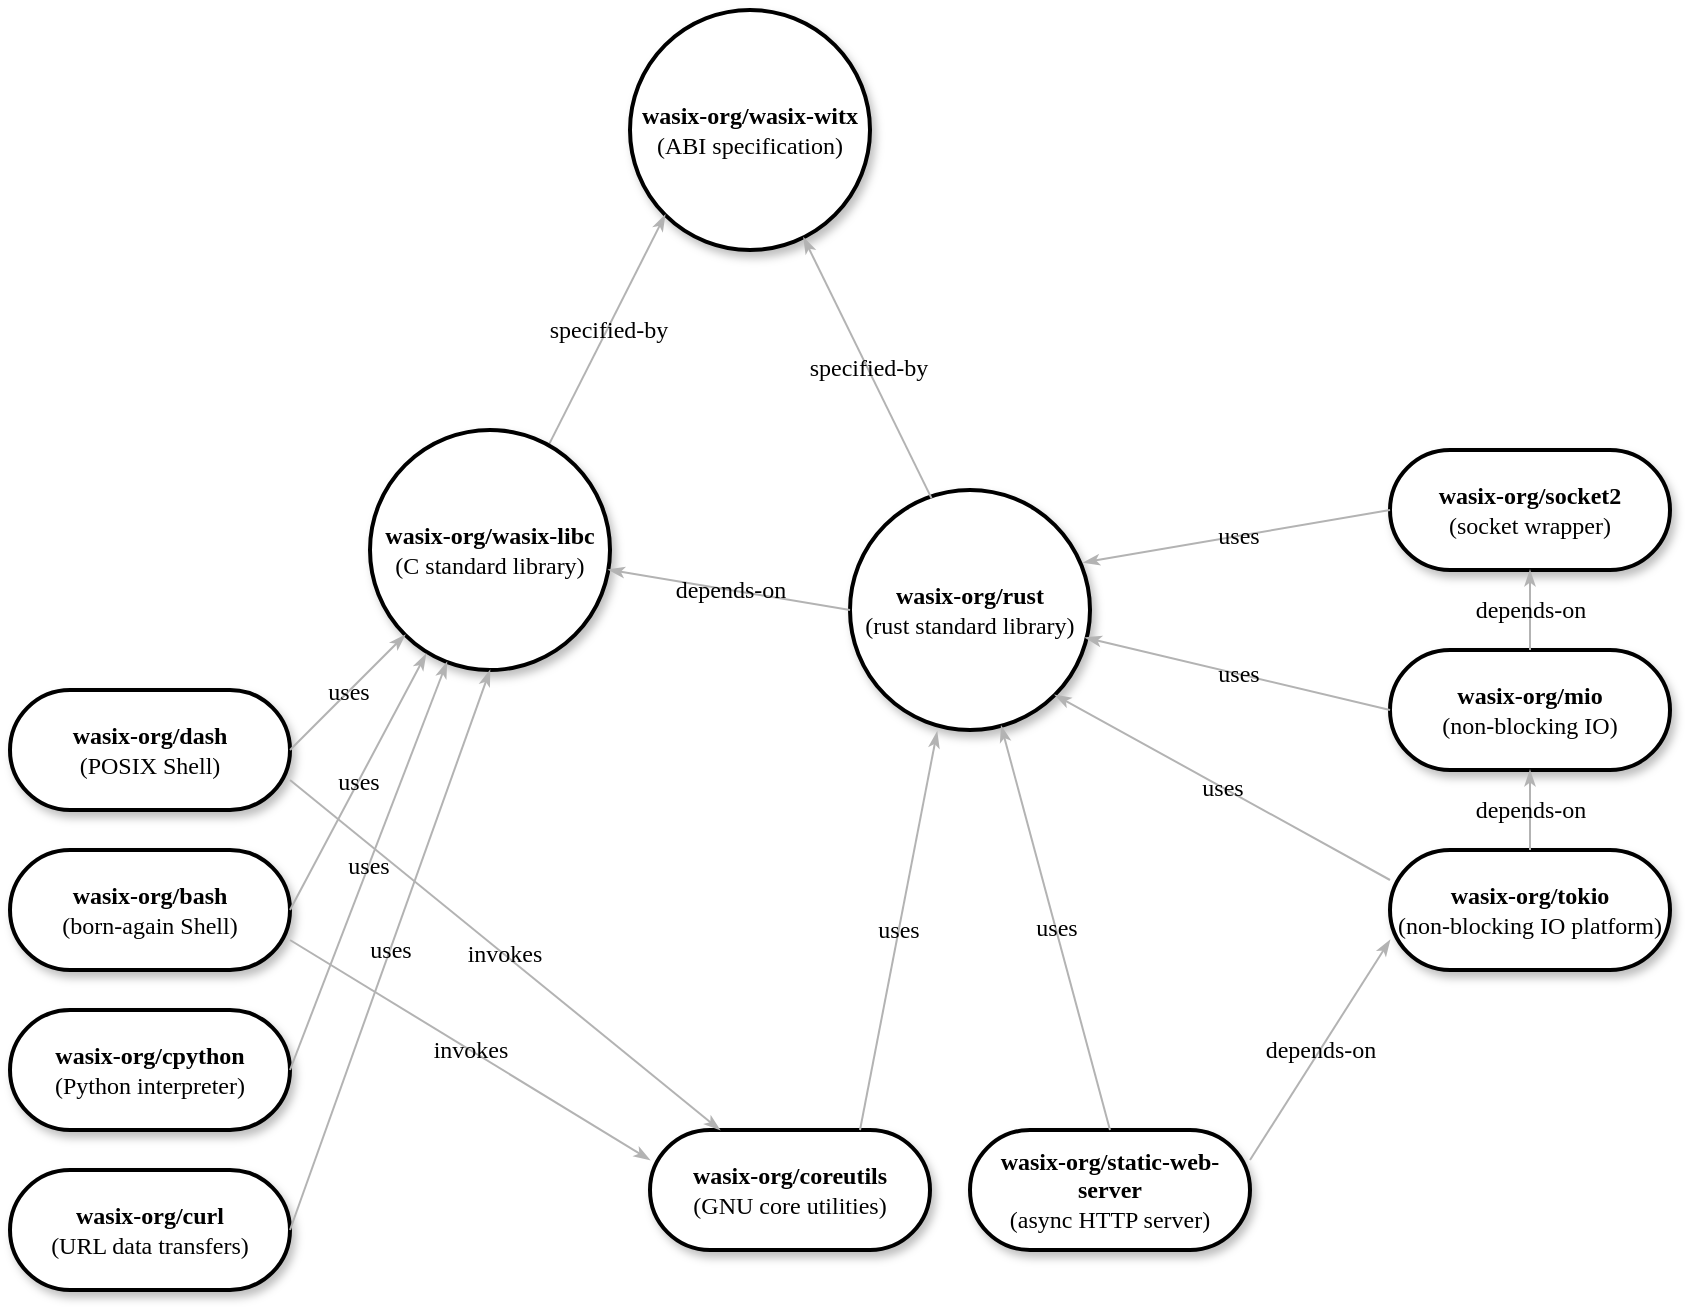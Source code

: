 <mxfile version="21.3.4" type="github">
  <diagram name="Page-1" id="ad52d381-51e7-2e0d-a935-2d0ddd2fd229">
    <mxGraphModel dx="1050" dy="541" grid="1" gridSize="10" guides="1" tooltips="1" connect="1" arrows="1" fold="1" page="1" pageScale="1" pageWidth="1100" pageHeight="850" background="none" math="0" shadow="0">
      <root>
        <mxCell id="0" />
        <mxCell id="1" parent="0" />
        <mxCell id="2c924340bb9dbf6c-4" value="&lt;b&gt;wasix-org/wasix-witx&lt;/b&gt;&lt;br&gt;(ABI specification)" style="ellipse;whiteSpace=wrap;html=1;rounded=1;shadow=1;comic=0;labelBackgroundColor=none;strokeWidth=2;fontFamily=Verdana;fontSize=12;align=center;" parent="1" vertex="1">
          <mxGeometry x="470" y="105" width="120" height="120" as="geometry" />
        </mxCell>
        <mxCell id="2c924340bb9dbf6c-33" value="specified-by" style="edgeStyle=none;rounded=1;html=1;labelBackgroundColor=none;startArrow=none;startFill=0;startSize=5;endArrow=classicThin;endFill=1;endSize=5;jettySize=auto;orthogonalLoop=1;strokeColor=#B3B3B3;strokeWidth=1;fontFamily=Verdana;fontSize=12;exitX=0.747;exitY=0.058;exitDx=0;exitDy=0;entryX=0;entryY=1;entryDx=0;entryDy=0;exitPerimeter=0;" parent="1" source="P7lKFxrB4OPsHLQeTu6b-1" target="2c924340bb9dbf6c-4" edge="1">
          <mxGeometry relative="1" as="geometry">
            <mxPoint x="360" y="225" as="targetPoint" />
          </mxGeometry>
        </mxCell>
        <mxCell id="P7lKFxrB4OPsHLQeTu6b-1" value="&lt;b&gt;wasix-org/wasix-libc&lt;/b&gt;&lt;br&gt;(C standard library)" style="ellipse;whiteSpace=wrap;html=1;rounded=1;shadow=1;comic=0;labelBackgroundColor=none;strokeWidth=2;fontFamily=Verdana;fontSize=12;align=center;" parent="1" vertex="1">
          <mxGeometry x="340" y="315" width="120" height="120" as="geometry" />
        </mxCell>
        <mxCell id="P7lKFxrB4OPsHLQeTu6b-2" value="&lt;b&gt;wasix-org/rust&lt;/b&gt;&lt;br&gt;(rust standard library)" style="ellipse;whiteSpace=wrap;html=1;rounded=1;shadow=1;comic=0;labelBackgroundColor=none;strokeWidth=2;fontFamily=Verdana;fontSize=12;align=center;" parent="1" vertex="1">
          <mxGeometry x="580" y="345" width="120" height="120" as="geometry" />
        </mxCell>
        <mxCell id="P7lKFxrB4OPsHLQeTu6b-3" value="depends-on" style="edgeStyle=none;rounded=1;html=1;labelBackgroundColor=none;startArrow=none;startFill=0;startSize=5;endArrow=classicThin;endFill=1;endSize=5;jettySize=auto;orthogonalLoop=1;strokeColor=#B3B3B3;strokeWidth=1;fontFamily=Verdana;fontSize=12;exitX=0;exitY=0.5;exitDx=0;exitDy=0;" parent="1" source="P7lKFxrB4OPsHLQeTu6b-2" target="P7lKFxrB4OPsHLQeTu6b-1" edge="1">
          <mxGeometry relative="1" as="geometry">
            <mxPoint x="502" y="186" as="sourcePoint" />
            <mxPoint x="578" y="303" as="targetPoint" />
          </mxGeometry>
        </mxCell>
        <mxCell id="P7lKFxrB4OPsHLQeTu6b-4" value="specified-by" style="edgeStyle=none;rounded=1;html=1;labelBackgroundColor=none;startArrow=none;startFill=0;startSize=5;endArrow=classicThin;endFill=1;endSize=5;jettySize=auto;orthogonalLoop=1;strokeColor=#B3B3B3;strokeWidth=1;fontFamily=Verdana;fontSize=12;exitX=0.34;exitY=0.035;exitDx=0;exitDy=0;entryX=0.723;entryY=0.948;entryDx=0;entryDy=0;exitPerimeter=0;entryPerimeter=0;" parent="1" source="P7lKFxrB4OPsHLQeTu6b-2" target="2c924340bb9dbf6c-4" edge="1">
          <mxGeometry relative="1" as="geometry">
            <mxPoint x="708" y="247" as="sourcePoint" />
            <mxPoint x="660" y="185" as="targetPoint" />
          </mxGeometry>
        </mxCell>
        <mxCell id="P7lKFxrB4OPsHLQeTu6b-5" value="&lt;b&gt;wasix-org/mio&lt;/b&gt;&lt;br&gt;(non-blocking IO)" style="whiteSpace=wrap;html=1;rounded=1;shadow=1;comic=0;labelBackgroundColor=none;strokeWidth=2;fontFamily=Verdana;fontSize=12;align=center;arcSize=50;" parent="1" vertex="1">
          <mxGeometry x="850" y="425" width="140" height="60" as="geometry" />
        </mxCell>
        <mxCell id="P7lKFxrB4OPsHLQeTu6b-6" value="&lt;b&gt;wasix-org/tokio&lt;/b&gt;&lt;br&gt;(non-blocking IO platform)" style="whiteSpace=wrap;html=1;rounded=1;shadow=1;comic=0;labelBackgroundColor=none;strokeWidth=2;fontFamily=Verdana;fontSize=12;align=center;arcSize=50;" parent="1" vertex="1">
          <mxGeometry x="850" y="525" width="140" height="60" as="geometry" />
        </mxCell>
        <mxCell id="P7lKFxrB4OPsHLQeTu6b-7" value="&lt;b&gt;wasix-org/socket2&lt;/b&gt;&lt;br&gt;(socket wrapper)" style="whiteSpace=wrap;html=1;rounded=1;shadow=1;comic=0;labelBackgroundColor=none;strokeWidth=2;fontFamily=Verdana;fontSize=12;align=center;arcSize=50;" parent="1" vertex="1">
          <mxGeometry x="850" y="325" width="140" height="60" as="geometry" />
        </mxCell>
        <mxCell id="P7lKFxrB4OPsHLQeTu6b-8" value="uses" style="edgeStyle=none;rounded=1;html=1;labelBackgroundColor=none;startArrow=none;startFill=0;startSize=5;endArrow=classicThin;endFill=1;endSize=5;jettySize=auto;orthogonalLoop=1;strokeColor=#B3B3B3;strokeWidth=1;fontFamily=Verdana;fontSize=12;exitX=0;exitY=0.5;exitDx=0;exitDy=0;entryX=0.973;entryY=0.302;entryDx=0;entryDy=0;entryPerimeter=0;" parent="1" source="P7lKFxrB4OPsHLQeTu6b-7" target="P7lKFxrB4OPsHLQeTu6b-2" edge="1">
          <mxGeometry relative="1" as="geometry">
            <mxPoint x="846" y="345" as="sourcePoint" />
            <mxPoint x="820" y="189" as="targetPoint" />
          </mxGeometry>
        </mxCell>
        <mxCell id="P7lKFxrB4OPsHLQeTu6b-9" value="uses" style="edgeStyle=none;rounded=1;html=1;labelBackgroundColor=none;startArrow=none;startFill=0;startSize=5;endArrow=classicThin;endFill=1;endSize=5;jettySize=auto;orthogonalLoop=1;strokeColor=#B3B3B3;strokeWidth=1;fontFamily=Verdana;fontSize=12;exitX=0;exitY=0.5;exitDx=0;exitDy=0;entryX=0.98;entryY=0.615;entryDx=0;entryDy=0;entryPerimeter=0;" parent="1" source="P7lKFxrB4OPsHLQeTu6b-5" target="P7lKFxrB4OPsHLQeTu6b-2" edge="1">
          <mxGeometry relative="1" as="geometry">
            <mxPoint x="880" y="375" as="sourcePoint" />
            <mxPoint x="707" y="391" as="targetPoint" />
          </mxGeometry>
        </mxCell>
        <mxCell id="P7lKFxrB4OPsHLQeTu6b-10" value="uses" style="edgeStyle=none;rounded=1;html=1;labelBackgroundColor=none;startArrow=none;startFill=0;startSize=5;endArrow=classicThin;endFill=1;endSize=5;jettySize=auto;orthogonalLoop=1;strokeColor=#B3B3B3;strokeWidth=1;fontFamily=Verdana;fontSize=12;exitX=0;exitY=0.25;exitDx=0;exitDy=0;entryX=1;entryY=1;entryDx=0;entryDy=0;" parent="1" source="P7lKFxrB4OPsHLQeTu6b-6" target="P7lKFxrB4OPsHLQeTu6b-2" edge="1">
          <mxGeometry relative="1" as="geometry">
            <mxPoint x="880" y="465" as="sourcePoint" />
            <mxPoint x="708" y="429" as="targetPoint" />
          </mxGeometry>
        </mxCell>
        <mxCell id="P7lKFxrB4OPsHLQeTu6b-11" value="depends-on" style="edgeStyle=none;rounded=1;html=1;labelBackgroundColor=none;startArrow=none;startFill=0;startSize=5;endArrow=classicThin;endFill=1;endSize=5;jettySize=auto;orthogonalLoop=1;strokeColor=#B3B3B3;strokeWidth=1;fontFamily=Verdana;fontSize=12;exitX=0.5;exitY=0;exitDx=0;exitDy=0;entryX=0.5;entryY=1;entryDx=0;entryDy=0;" parent="1" source="P7lKFxrB4OPsHLQeTu6b-6" target="P7lKFxrB4OPsHLQeTu6b-5" edge="1">
          <mxGeometry relative="1" as="geometry">
            <mxPoint x="880" y="560" as="sourcePoint" />
            <mxPoint x="692" y="477" as="targetPoint" />
          </mxGeometry>
        </mxCell>
        <mxCell id="P7lKFxrB4OPsHLQeTu6b-12" value="depends-on" style="edgeStyle=none;rounded=1;html=1;labelBackgroundColor=none;startArrow=none;startFill=0;startSize=5;endArrow=classicThin;endFill=1;endSize=5;jettySize=auto;orthogonalLoop=1;strokeColor=#B3B3B3;strokeWidth=1;fontFamily=Verdana;fontSize=12;exitX=0.5;exitY=0;exitDx=0;exitDy=0;entryX=0.5;entryY=1;entryDx=0;entryDy=0;" parent="1" source="P7lKFxrB4OPsHLQeTu6b-5" target="P7lKFxrB4OPsHLQeTu6b-7" edge="1">
          <mxGeometry relative="1" as="geometry">
            <mxPoint x="950" y="525" as="sourcePoint" />
            <mxPoint x="950" y="495" as="targetPoint" />
          </mxGeometry>
        </mxCell>
        <mxCell id="P7lKFxrB4OPsHLQeTu6b-13" value="&lt;b&gt;wasix-org/static-web-server&lt;/b&gt;&lt;br&gt;(async HTTP server)" style="whiteSpace=wrap;html=1;rounded=1;shadow=1;comic=0;labelBackgroundColor=none;strokeWidth=2;fontFamily=Verdana;fontSize=12;align=center;arcSize=50;" parent="1" vertex="1">
          <mxGeometry x="640" y="665" width="140" height="60" as="geometry" />
        </mxCell>
        <mxCell id="P7lKFxrB4OPsHLQeTu6b-14" value="uses" style="edgeStyle=none;rounded=1;html=1;labelBackgroundColor=none;startArrow=none;startFill=0;startSize=5;endArrow=classicThin;endFill=1;endSize=5;jettySize=auto;orthogonalLoop=1;strokeColor=#B3B3B3;strokeWidth=1;fontFamily=Verdana;fontSize=12;exitX=0.5;exitY=0;exitDx=0;exitDy=0;" parent="1" source="P7lKFxrB4OPsHLQeTu6b-13" target="P7lKFxrB4OPsHLQeTu6b-2" edge="1">
          <mxGeometry relative="1" as="geometry">
            <mxPoint x="880" y="580" as="sourcePoint" />
            <mxPoint x="692" y="457" as="targetPoint" />
          </mxGeometry>
        </mxCell>
        <mxCell id="P7lKFxrB4OPsHLQeTu6b-15" value="depends-on" style="edgeStyle=none;rounded=1;html=1;labelBackgroundColor=none;startArrow=none;startFill=0;startSize=5;endArrow=classicThin;endFill=1;endSize=5;jettySize=auto;orthogonalLoop=1;strokeColor=#B3B3B3;strokeWidth=1;fontFamily=Verdana;fontSize=12;exitX=1;exitY=0.25;exitDx=0;exitDy=0;entryX=0;entryY=0.75;entryDx=0;entryDy=0;" parent="1" source="P7lKFxrB4OPsHLQeTu6b-13" target="P7lKFxrB4OPsHLQeTu6b-6" edge="1">
          <mxGeometry relative="1" as="geometry">
            <mxPoint x="720" y="665" as="sourcePoint" />
            <mxPoint x="650" y="475" as="targetPoint" />
          </mxGeometry>
        </mxCell>
        <mxCell id="P7lKFxrB4OPsHLQeTu6b-16" value="&lt;b&gt;wasix-org/bash&lt;/b&gt;&lt;br&gt;(born-again Shell)" style="whiteSpace=wrap;html=1;rounded=1;shadow=1;comic=0;labelBackgroundColor=none;strokeWidth=2;fontFamily=Verdana;fontSize=12;align=center;arcSize=50;" parent="1" vertex="1">
          <mxGeometry x="160" y="525" width="140" height="60" as="geometry" />
        </mxCell>
        <mxCell id="P7lKFxrB4OPsHLQeTu6b-17" value="&lt;b&gt;wasix-org/dash&lt;/b&gt;&lt;br&gt;(POSIX Shell)" style="whiteSpace=wrap;html=1;rounded=1;shadow=1;comic=0;labelBackgroundColor=none;strokeWidth=2;fontFamily=Verdana;fontSize=12;align=center;arcSize=50;" parent="1" vertex="1">
          <mxGeometry x="160" y="445" width="140" height="60" as="geometry" />
        </mxCell>
        <mxCell id="P7lKFxrB4OPsHLQeTu6b-18" value="&lt;b&gt;wasix-org/cpython&lt;/b&gt;&lt;br&gt;(Python interpreter)" style="whiteSpace=wrap;html=1;rounded=1;shadow=1;comic=0;labelBackgroundColor=none;strokeWidth=2;fontFamily=Verdana;fontSize=12;align=center;arcSize=50;" parent="1" vertex="1">
          <mxGeometry x="160" y="605" width="140" height="60" as="geometry" />
        </mxCell>
        <mxCell id="P7lKFxrB4OPsHLQeTu6b-19" value="&lt;b&gt;wasix-org/curl&lt;/b&gt;&lt;br&gt;(URL data transfers)" style="whiteSpace=wrap;html=1;rounded=1;shadow=1;comic=0;labelBackgroundColor=none;strokeWidth=2;fontFamily=Verdana;fontSize=12;align=center;arcSize=50;" parent="1" vertex="1">
          <mxGeometry x="160" y="685" width="140" height="60" as="geometry" />
        </mxCell>
        <mxCell id="P7lKFxrB4OPsHLQeTu6b-20" value="uses" style="edgeStyle=none;rounded=1;html=1;labelBackgroundColor=none;startArrow=none;startFill=0;startSize=5;endArrow=classicThin;endFill=1;endSize=5;jettySize=auto;orthogonalLoop=1;strokeColor=#B3B3B3;strokeWidth=1;fontFamily=Verdana;fontSize=12;exitX=1;exitY=0.5;exitDx=0;exitDy=0;entryX=0;entryY=1;entryDx=0;entryDy=0;" parent="1" source="P7lKFxrB4OPsHLQeTu6b-17" target="P7lKFxrB4OPsHLQeTu6b-1" edge="1">
          <mxGeometry relative="1" as="geometry">
            <mxPoint x="650" y="675" as="sourcePoint" />
            <mxPoint x="650" y="475" as="targetPoint" />
          </mxGeometry>
        </mxCell>
        <mxCell id="P7lKFxrB4OPsHLQeTu6b-21" value="uses" style="edgeStyle=none;rounded=1;html=1;labelBackgroundColor=none;startArrow=none;startFill=0;startSize=5;endArrow=classicThin;endFill=1;endSize=5;jettySize=auto;orthogonalLoop=1;strokeColor=#B3B3B3;strokeWidth=1;fontFamily=Verdana;fontSize=12;exitX=1;exitY=0.5;exitDx=0;exitDy=0;entryX=0;entryY=1;entryDx=0;entryDy=0;" parent="1" source="P7lKFxrB4OPsHLQeTu6b-16" edge="1">
          <mxGeometry relative="1" as="geometry">
            <mxPoint x="310" y="485" as="sourcePoint" />
            <mxPoint x="368" y="427" as="targetPoint" />
          </mxGeometry>
        </mxCell>
        <mxCell id="P7lKFxrB4OPsHLQeTu6b-22" value="uses" style="edgeStyle=none;rounded=1;html=1;labelBackgroundColor=none;startArrow=none;startFill=0;startSize=5;endArrow=classicThin;endFill=1;endSize=5;jettySize=auto;orthogonalLoop=1;strokeColor=#B3B3B3;strokeWidth=1;fontFamily=Verdana;fontSize=12;exitX=1;exitY=0.5;exitDx=0;exitDy=0;" parent="1" source="P7lKFxrB4OPsHLQeTu6b-18" target="P7lKFxrB4OPsHLQeTu6b-1" edge="1">
          <mxGeometry relative="1" as="geometry">
            <mxPoint x="310" y="565" as="sourcePoint" />
            <mxPoint x="378" y="437" as="targetPoint" />
          </mxGeometry>
        </mxCell>
        <mxCell id="P7lKFxrB4OPsHLQeTu6b-23" value="uses" style="edgeStyle=none;rounded=1;html=1;labelBackgroundColor=none;startArrow=none;startFill=0;startSize=5;endArrow=classicThin;endFill=1;endSize=5;jettySize=auto;orthogonalLoop=1;strokeColor=#B3B3B3;strokeWidth=1;fontFamily=Verdana;fontSize=12;exitX=1;exitY=0.5;exitDx=0;exitDy=0;entryX=0.5;entryY=1;entryDx=0;entryDy=0;" parent="1" source="P7lKFxrB4OPsHLQeTu6b-19" target="P7lKFxrB4OPsHLQeTu6b-1" edge="1">
          <mxGeometry relative="1" as="geometry">
            <mxPoint x="310" y="645" as="sourcePoint" />
            <mxPoint x="388" y="447" as="targetPoint" />
          </mxGeometry>
        </mxCell>
        <mxCell id="O6ICbiA1zce-JGe5-F6w-1" value="&lt;b&gt;wasix-org/coreutils&lt;/b&gt;&lt;br&gt;(GNU core utilities)" style="whiteSpace=wrap;html=1;rounded=1;shadow=1;comic=0;labelBackgroundColor=none;strokeWidth=2;fontFamily=Verdana;fontSize=12;align=center;arcSize=50;" vertex="1" parent="1">
          <mxGeometry x="480" y="665" width="140" height="60" as="geometry" />
        </mxCell>
        <mxCell id="O6ICbiA1zce-JGe5-F6w-2" value="uses" style="edgeStyle=none;rounded=1;html=1;labelBackgroundColor=none;startArrow=none;startFill=0;startSize=5;endArrow=classicThin;endFill=1;endSize=5;jettySize=auto;orthogonalLoop=1;strokeColor=#B3B3B3;strokeWidth=1;fontFamily=Verdana;fontSize=12;exitX=0.75;exitY=0;exitDx=0;exitDy=0;entryX=0.363;entryY=1.007;entryDx=0;entryDy=0;entryPerimeter=0;" edge="1" parent="1" source="O6ICbiA1zce-JGe5-F6w-1" target="P7lKFxrB4OPsHLQeTu6b-2">
          <mxGeometry relative="1" as="geometry">
            <mxPoint x="650" y="675" as="sourcePoint" />
            <mxPoint x="650" y="475" as="targetPoint" />
          </mxGeometry>
        </mxCell>
        <mxCell id="O6ICbiA1zce-JGe5-F6w-3" value="invokes" style="edgeStyle=none;rounded=1;html=1;labelBackgroundColor=none;startArrow=none;startFill=0;startSize=5;endArrow=classicThin;endFill=1;endSize=5;jettySize=auto;orthogonalLoop=1;strokeColor=#B3B3B3;strokeWidth=1;fontFamily=Verdana;fontSize=12;exitX=1;exitY=0.75;exitDx=0;exitDy=0;entryX=0;entryY=0.25;entryDx=0;entryDy=0;" edge="1" parent="1" source="P7lKFxrB4OPsHLQeTu6b-16" target="O6ICbiA1zce-JGe5-F6w-1">
          <mxGeometry relative="1" as="geometry">
            <mxPoint x="545" y="595" as="sourcePoint" />
            <mxPoint x="608" y="457" as="targetPoint" />
          </mxGeometry>
        </mxCell>
        <mxCell id="O6ICbiA1zce-JGe5-F6w-5" value="invokes" style="edgeStyle=none;rounded=1;html=1;labelBackgroundColor=none;startArrow=none;startFill=0;startSize=5;endArrow=classicThin;endFill=1;endSize=5;jettySize=auto;orthogonalLoop=1;strokeColor=#B3B3B3;strokeWidth=1;fontFamily=Verdana;fontSize=12;exitX=1;exitY=0.75;exitDx=0;exitDy=0;entryX=0.25;entryY=0;entryDx=0;entryDy=0;" edge="1" parent="1" source="P7lKFxrB4OPsHLQeTu6b-17" target="O6ICbiA1zce-JGe5-F6w-1">
          <mxGeometry relative="1" as="geometry">
            <mxPoint x="310" y="580" as="sourcePoint" />
            <mxPoint x="450" y="690" as="targetPoint" />
          </mxGeometry>
        </mxCell>
      </root>
    </mxGraphModel>
  </diagram>
</mxfile>
